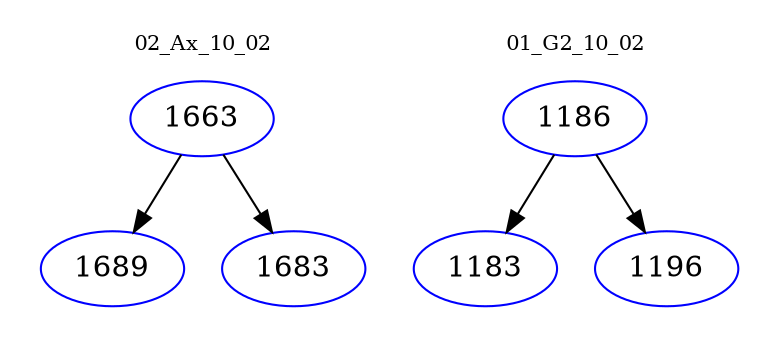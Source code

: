 digraph{
subgraph cluster_0 {
color = white
label = "02_Ax_10_02";
fontsize=10;
T0_1663 [label="1663", color="blue"]
T0_1663 -> T0_1689 [color="black"]
T0_1689 [label="1689", color="blue"]
T0_1663 -> T0_1683 [color="black"]
T0_1683 [label="1683", color="blue"]
}
subgraph cluster_1 {
color = white
label = "01_G2_10_02";
fontsize=10;
T1_1186 [label="1186", color="blue"]
T1_1186 -> T1_1183 [color="black"]
T1_1183 [label="1183", color="blue"]
T1_1186 -> T1_1196 [color="black"]
T1_1196 [label="1196", color="blue"]
}
}
